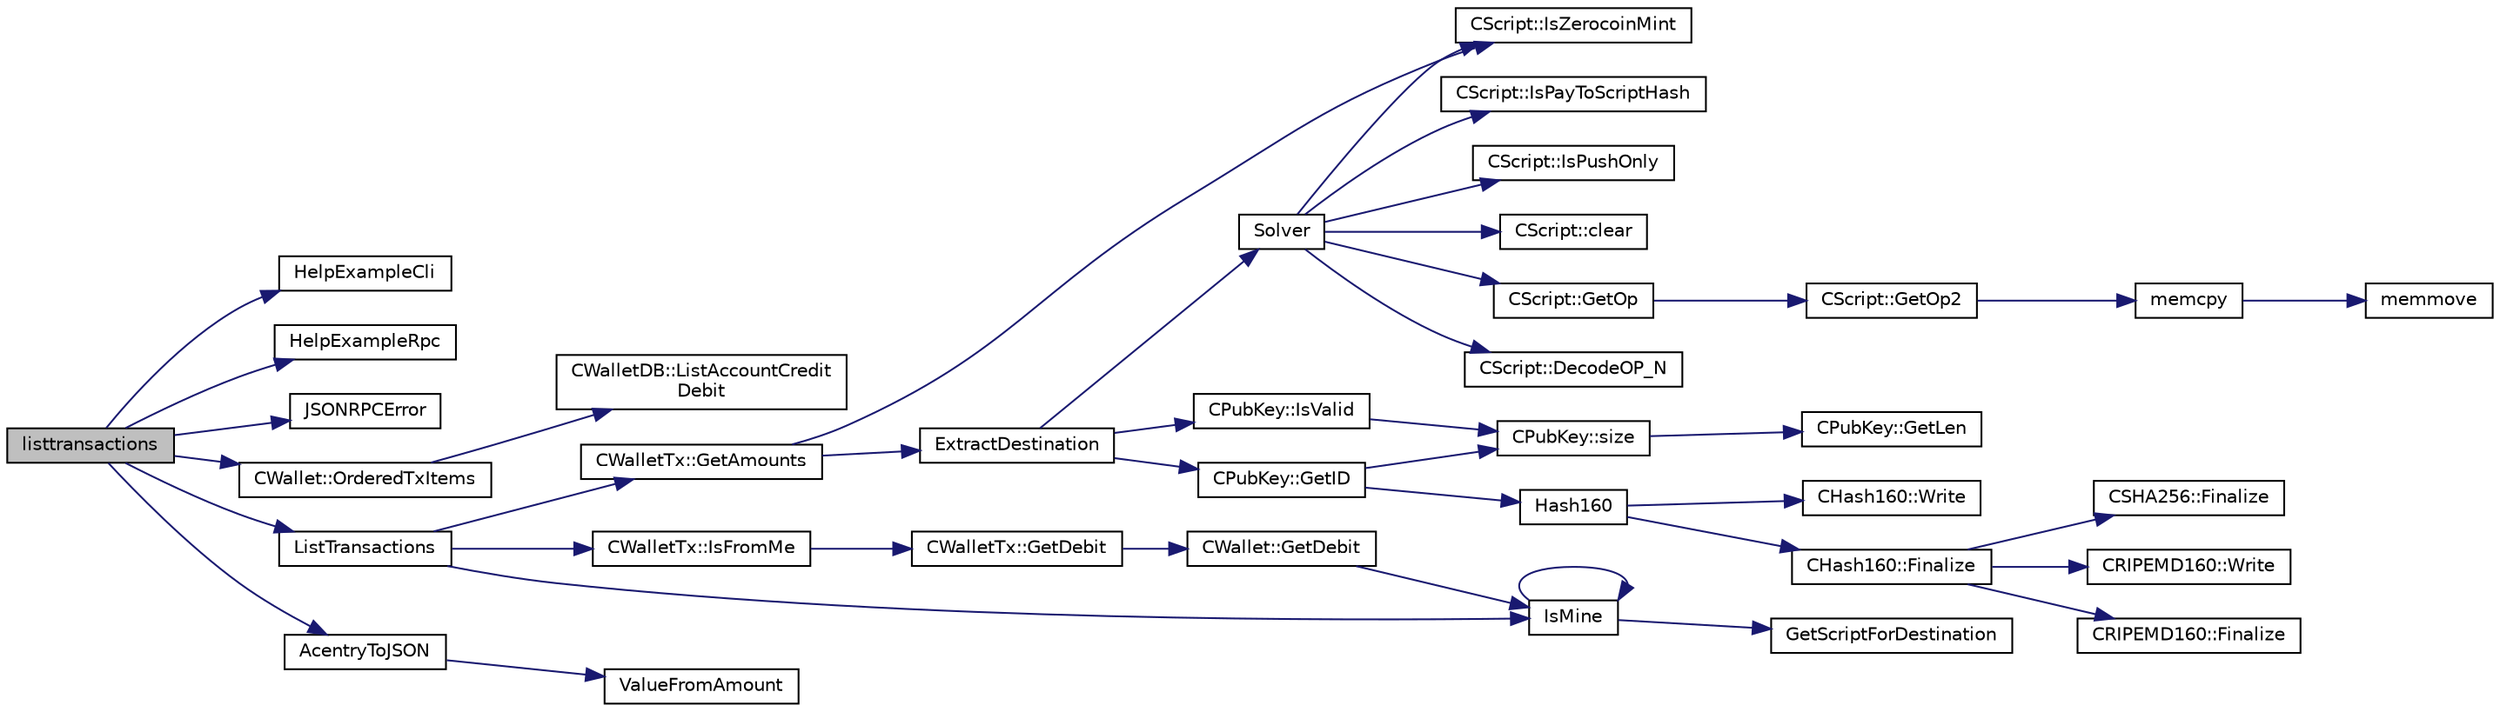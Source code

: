 digraph "listtransactions"
{
  edge [fontname="Helvetica",fontsize="10",labelfontname="Helvetica",labelfontsize="10"];
  node [fontname="Helvetica",fontsize="10",shape=record];
  rankdir="LR";
  Node1283 [label="listtransactions",height=0.2,width=0.4,color="black", fillcolor="grey75", style="filled", fontcolor="black"];
  Node1283 -> Node1284 [color="midnightblue",fontsize="10",style="solid",fontname="Helvetica"];
  Node1284 [label="HelpExampleCli",height=0.2,width=0.4,color="black", fillcolor="white", style="filled",URL="$rpcserver_8cpp.html#ac01ac6eab5467567ed0da106814e04ec"];
  Node1283 -> Node1285 [color="midnightblue",fontsize="10",style="solid",fontname="Helvetica"];
  Node1285 [label="HelpExampleRpc",height=0.2,width=0.4,color="black", fillcolor="white", style="filled",URL="$rpcserver_8cpp.html#a06ea60e24e5a1053a14a11b1009bf9ef"];
  Node1283 -> Node1286 [color="midnightblue",fontsize="10",style="solid",fontname="Helvetica"];
  Node1286 [label="JSONRPCError",height=0.2,width=0.4,color="black", fillcolor="white", style="filled",URL="$rpcprotocol_8cpp.html#a17b1bb111ab339efc951929834766039"];
  Node1283 -> Node1287 [color="midnightblue",fontsize="10",style="solid",fontname="Helvetica"];
  Node1287 [label="CWallet::OrderedTxItems",height=0.2,width=0.4,color="black", fillcolor="white", style="filled",URL="$group__map_wallet.html#ga740572131004d77fbdb4617ec1aafb4a",tooltip="Get the wallet&#39;s activity log. "];
  Node1287 -> Node1288 [color="midnightblue",fontsize="10",style="solid",fontname="Helvetica"];
  Node1288 [label="CWalletDB::ListAccountCredit\lDebit",height=0.2,width=0.4,color="black", fillcolor="white", style="filled",URL="$class_c_wallet_d_b.html#a51555c82291fe16081880110541e207f"];
  Node1283 -> Node1289 [color="midnightblue",fontsize="10",style="solid",fontname="Helvetica"];
  Node1289 [label="ListTransactions",height=0.2,width=0.4,color="black", fillcolor="white", style="filled",URL="$rpcwallet_8cpp.html#a460d931e7f098979bea783409c971d53"];
  Node1289 -> Node1290 [color="midnightblue",fontsize="10",style="solid",fontname="Helvetica"];
  Node1290 [label="CWalletTx::GetAmounts",height=0.2,width=0.4,color="black", fillcolor="white", style="filled",URL="$group__map_wallet.html#ga75c673700a9d5fa2b0ab63bfd094b045"];
  Node1290 -> Node1291 [color="midnightblue",fontsize="10",style="solid",fontname="Helvetica"];
  Node1291 [label="CScript::IsZerocoinMint",height=0.2,width=0.4,color="black", fillcolor="white", style="filled",URL="$class_c_script.html#aadeaf93bd9c00abc9e20d082051adac8"];
  Node1290 -> Node1292 [color="midnightblue",fontsize="10",style="solid",fontname="Helvetica"];
  Node1292 [label="ExtractDestination",height=0.2,width=0.4,color="black", fillcolor="white", style="filled",URL="$standard_8cpp.html#a951f7e601746ae076afdf3169ecca2fc"];
  Node1292 -> Node1293 [color="midnightblue",fontsize="10",style="solid",fontname="Helvetica"];
  Node1293 [label="Solver",height=0.2,width=0.4,color="black", fillcolor="white", style="filled",URL="$standard_8cpp.html#a6ee6be50bff44464e905680c6fcee6dc",tooltip="Return public keys or hashes from scriptPubKey, for &#39;standard&#39; transaction types. ..."];
  Node1293 -> Node1294 [color="midnightblue",fontsize="10",style="solid",fontname="Helvetica"];
  Node1294 [label="CScript::IsPayToScriptHash",height=0.2,width=0.4,color="black", fillcolor="white", style="filled",URL="$class_c_script.html#a0c3729c606d318923dc06f95d85a0971"];
  Node1293 -> Node1291 [color="midnightblue",fontsize="10",style="solid",fontname="Helvetica"];
  Node1293 -> Node1295 [color="midnightblue",fontsize="10",style="solid",fontname="Helvetica"];
  Node1295 [label="CScript::IsPushOnly",height=0.2,width=0.4,color="black", fillcolor="white", style="filled",URL="$class_c_script.html#a090905f875fa5a40e616b319de8e973f",tooltip="Called by IsStandardTx and P2SH/BIP62 VerifyScript (which makes it consensus-critical). "];
  Node1293 -> Node1296 [color="midnightblue",fontsize="10",style="solid",fontname="Helvetica"];
  Node1296 [label="CScript::clear",height=0.2,width=0.4,color="black", fillcolor="white", style="filled",URL="$class_c_script.html#a7b2baf842621f07c4939408acf63377c"];
  Node1293 -> Node1297 [color="midnightblue",fontsize="10",style="solid",fontname="Helvetica"];
  Node1297 [label="CScript::GetOp",height=0.2,width=0.4,color="black", fillcolor="white", style="filled",URL="$class_c_script.html#a94635ed93d8d244ec3acfa83f9ecfe5f"];
  Node1297 -> Node1298 [color="midnightblue",fontsize="10",style="solid",fontname="Helvetica"];
  Node1298 [label="CScript::GetOp2",height=0.2,width=0.4,color="black", fillcolor="white", style="filled",URL="$class_c_script.html#aac2dbe75742054049b0c6de0e9473ef0"];
  Node1298 -> Node1299 [color="midnightblue",fontsize="10",style="solid",fontname="Helvetica"];
  Node1299 [label="memcpy",height=0.2,width=0.4,color="black", fillcolor="white", style="filled",URL="$glibc__compat_8cpp.html#a0f46826ab0466591e136db24394923cf"];
  Node1299 -> Node1300 [color="midnightblue",fontsize="10",style="solid",fontname="Helvetica"];
  Node1300 [label="memmove",height=0.2,width=0.4,color="black", fillcolor="white", style="filled",URL="$glibc__compat_8cpp.html#a9778d49e9029dd75bc53ecbbf9f5e9a1"];
  Node1293 -> Node1301 [color="midnightblue",fontsize="10",style="solid",fontname="Helvetica"];
  Node1301 [label="CScript::DecodeOP_N",height=0.2,width=0.4,color="black", fillcolor="white", style="filled",URL="$class_c_script.html#a7f975fca06b3e9a17da8ba23c7647e2e",tooltip="Encode/decode small integers: "];
  Node1292 -> Node1302 [color="midnightblue",fontsize="10",style="solid",fontname="Helvetica"];
  Node1302 [label="CPubKey::IsValid",height=0.2,width=0.4,color="black", fillcolor="white", style="filled",URL="$class_c_pub_key.html#a4fa94293cf8577fd039b9a133f6c7f30"];
  Node1302 -> Node1303 [color="midnightblue",fontsize="10",style="solid",fontname="Helvetica"];
  Node1303 [label="CPubKey::size",height=0.2,width=0.4,color="black", fillcolor="white", style="filled",URL="$class_c_pub_key.html#a6bb28fcf0a5f799c69f5b7269363b309",tooltip="Simple read-only vector-like interface to the pubkey data. "];
  Node1303 -> Node1304 [color="midnightblue",fontsize="10",style="solid",fontname="Helvetica"];
  Node1304 [label="CPubKey::GetLen",height=0.2,width=0.4,color="black", fillcolor="white", style="filled",URL="$class_c_pub_key.html#a7dc71b3f037c84268dc22de97d7b65fb",tooltip="Compute the length of a pubkey with a given first byte. "];
  Node1292 -> Node1305 [color="midnightblue",fontsize="10",style="solid",fontname="Helvetica"];
  Node1305 [label="CPubKey::GetID",height=0.2,width=0.4,color="black", fillcolor="white", style="filled",URL="$class_c_pub_key.html#a2675f7e6f72eff68e7a5227289feb021",tooltip="Get the KeyID of this public key (hash of its serialization) "];
  Node1305 -> Node1306 [color="midnightblue",fontsize="10",style="solid",fontname="Helvetica"];
  Node1306 [label="Hash160",height=0.2,width=0.4,color="black", fillcolor="white", style="filled",URL="$hash_8h.html#a4490f70ddae16e9e48460a0416a48a6b",tooltip="Compute the 160-bit hash an object. "];
  Node1306 -> Node1307 [color="midnightblue",fontsize="10",style="solid",fontname="Helvetica"];
  Node1307 [label="CHash160::Write",height=0.2,width=0.4,color="black", fillcolor="white", style="filled",URL="$class_c_hash160.html#af56cdd9443013eb68b246aa8450217f2"];
  Node1306 -> Node1308 [color="midnightblue",fontsize="10",style="solid",fontname="Helvetica"];
  Node1308 [label="CHash160::Finalize",height=0.2,width=0.4,color="black", fillcolor="white", style="filled",URL="$class_c_hash160.html#a9bb08e1772002ae1a5d85017ba7952ee"];
  Node1308 -> Node1309 [color="midnightblue",fontsize="10",style="solid",fontname="Helvetica"];
  Node1309 [label="CSHA256::Finalize",height=0.2,width=0.4,color="black", fillcolor="white", style="filled",URL="$class_c_s_h_a256.html#a4259230be0caefa590bc324fc12b9b90"];
  Node1308 -> Node1310 [color="midnightblue",fontsize="10",style="solid",fontname="Helvetica"];
  Node1310 [label="CRIPEMD160::Write",height=0.2,width=0.4,color="black", fillcolor="white", style="filled",URL="$class_c_r_i_p_e_m_d160.html#a221143b9d94af623d07c4f4ba1bf6007"];
  Node1308 -> Node1311 [color="midnightblue",fontsize="10",style="solid",fontname="Helvetica"];
  Node1311 [label="CRIPEMD160::Finalize",height=0.2,width=0.4,color="black", fillcolor="white", style="filled",URL="$class_c_r_i_p_e_m_d160.html#a2a11566fbf9d1339b819833313fc4e51"];
  Node1305 -> Node1303 [color="midnightblue",fontsize="10",style="solid",fontname="Helvetica"];
  Node1289 -> Node1312 [color="midnightblue",fontsize="10",style="solid",fontname="Helvetica"];
  Node1312 [label="CWalletTx::IsFromMe",height=0.2,width=0.4,color="black", fillcolor="white", style="filled",URL="$class_c_wallet_tx.html#a4b4fdec025af8171852c3eece1c2508f"];
  Node1312 -> Node1313 [color="midnightblue",fontsize="10",style="solid",fontname="Helvetica"];
  Node1313 [label="CWalletTx::GetDebit",height=0.2,width=0.4,color="black", fillcolor="white", style="filled",URL="$class_c_wallet_tx.html#a7757c17a323e5f6f75c92acb398d3568",tooltip="filter decides which addresses will count towards the debit "];
  Node1313 -> Node1314 [color="midnightblue",fontsize="10",style="solid",fontname="Helvetica"];
  Node1314 [label="CWallet::GetDebit",height=0.2,width=0.4,color="black", fillcolor="white", style="filled",URL="$group__map_wallet.html#ga5ab4855aac6f4b335421944403e44d6d"];
  Node1314 -> Node1315 [color="midnightblue",fontsize="10",style="solid",fontname="Helvetica"];
  Node1315 [label="IsMine",height=0.2,width=0.4,color="black", fillcolor="white", style="filled",URL="$wallet__ismine_8cpp.html#adc59cf67d903c1ba1ef225561b85bfce"];
  Node1315 -> Node1316 [color="midnightblue",fontsize="10",style="solid",fontname="Helvetica"];
  Node1316 [label="GetScriptForDestination",height=0.2,width=0.4,color="black", fillcolor="white", style="filled",URL="$standard_8cpp.html#ae40f28d3b46c21033f6ee1f1200d0321"];
  Node1315 -> Node1315 [color="midnightblue",fontsize="10",style="solid",fontname="Helvetica"];
  Node1289 -> Node1315 [color="midnightblue",fontsize="10",style="solid",fontname="Helvetica"];
  Node1283 -> Node1317 [color="midnightblue",fontsize="10",style="solid",fontname="Helvetica"];
  Node1317 [label="AcentryToJSON",height=0.2,width=0.4,color="black", fillcolor="white", style="filled",URL="$rpcwallet_8cpp.html#af19d4e3078c194d869f5d60c4103bc08"];
  Node1317 -> Node1318 [color="midnightblue",fontsize="10",style="solid",fontname="Helvetica"];
  Node1318 [label="ValueFromAmount",height=0.2,width=0.4,color="black", fillcolor="white", style="filled",URL="$rpcserver_8cpp.html#a0655c28ea826ddeb21e8079b6a0beb9e"];
}
